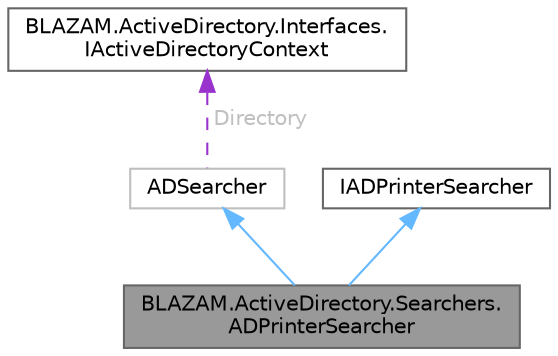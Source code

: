 digraph "BLAZAM.ActiveDirectory.Searchers.ADPrinterSearcher"
{
 // LATEX_PDF_SIZE
  bgcolor="transparent";
  edge [fontname=Helvetica,fontsize=10,labelfontname=Helvetica,labelfontsize=10];
  node [fontname=Helvetica,fontsize=10,shape=box,height=0.2,width=0.4];
  Node1 [id="Node000001",label="BLAZAM.ActiveDirectory.Searchers.\lADPrinterSearcher",height=0.2,width=0.4,color="gray40", fillcolor="grey60", style="filled", fontcolor="black",tooltip=" "];
  Node2 -> Node1 [id="edge1_Node000001_Node000002",dir="back",color="steelblue1",style="solid",tooltip=" "];
  Node2 [id="Node000002",label="ADSearcher",height=0.2,width=0.4,color="grey75", fillcolor="white", style="filled",URL="$class_b_l_a_z_a_m_1_1_active_directory_1_1_searchers_1_1_a_d_searcher.html",tooltip=" "];
  Node3 -> Node2 [id="edge2_Node000002_Node000003",dir="back",color="darkorchid3",style="dashed",tooltip=" ",label=" Directory",fontcolor="grey" ];
  Node3 [id="Node000003",label="BLAZAM.ActiveDirectory.Interfaces.\lIActiveDirectoryContext",height=0.2,width=0.4,color="gray40", fillcolor="white", style="filled",URL="$interface_b_l_a_z_a_m_1_1_active_directory_1_1_interfaces_1_1_i_active_directory_context.html",tooltip="Provides a connection to an Active Directory Domain."];
  Node4 -> Node1 [id="edge3_Node000001_Node000004",dir="back",color="steelblue1",style="solid",tooltip=" "];
  Node4 [id="Node000004",label="IADPrinterSearcher",height=0.2,width=0.4,color="gray40", fillcolor="white", style="filled",URL="$interface_b_l_a_z_a_m_1_1_active_directory_1_1_interfaces_1_1_i_a_d_printer_searcher.html",tooltip="A searcher class for printer objects in an IActiveDirectoryContext"];
}
